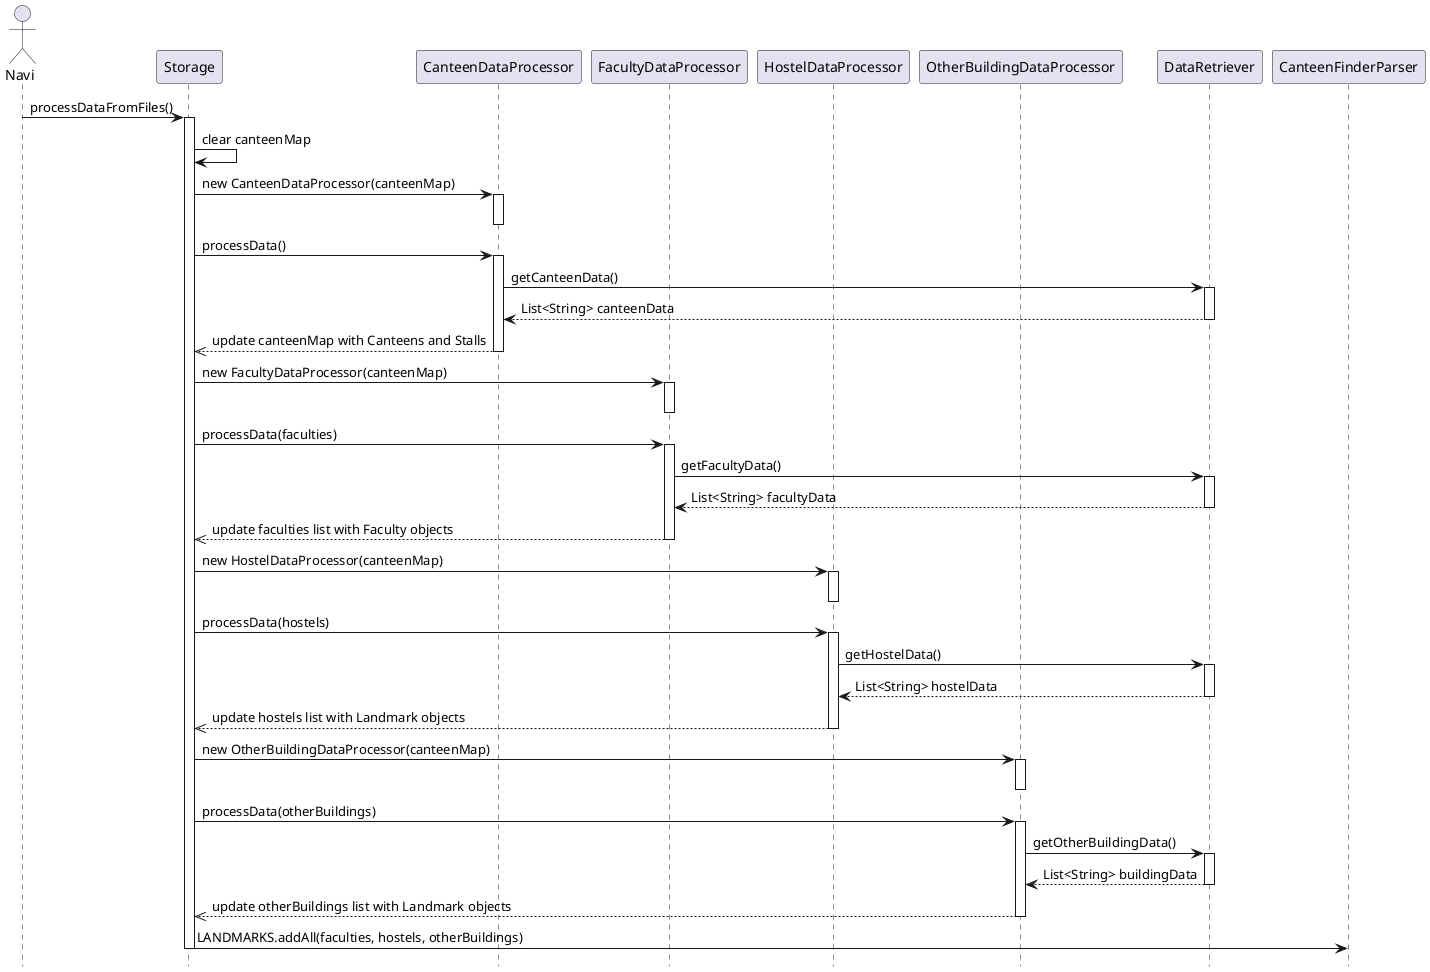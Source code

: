 @startuml
' Hide the bottom lifeline boxes (those vertical dashed lines with the "X" at the bottom)
hide footbox

Actor Navi

participant Storage
participant CanteenDataProcessor
participant FacultyDataProcessor
participant HostelDataProcessor
participant OtherBuildingDataProcessor
participant DataRetriever
participant CanteenFinderParser

Navi -> Storage : processDataFromFiles()
activate Storage

Storage -> Storage : clear canteenMap

Storage -> CanteenDataProcessor : new CanteenDataProcessor(canteenMap)
activate CanteenDataProcessor
deactivate CanteenDataProcessor

Storage -> CanteenDataProcessor : processData()
activate CanteenDataProcessor
CanteenDataProcessor -> DataRetriever : getCanteenData()
activate DataRetriever
DataRetriever --> CanteenDataProcessor : List<String> canteenData
deactivate DataRetriever
CanteenDataProcessor -->> Storage : update canteenMap with Canteens and Stalls
deactivate CanteenDataProcessor

Storage -> FacultyDataProcessor : new FacultyDataProcessor(canteenMap)
activate FacultyDataProcessor
deactivate FacultyDataProcessor

Storage -> FacultyDataProcessor : processData(faculties)
activate FacultyDataProcessor
FacultyDataProcessor -> DataRetriever : getFacultyData()
activate DataRetriever
DataRetriever --> FacultyDataProcessor : List<String> facultyData
deactivate DataRetriever
FacultyDataProcessor -->> Storage : update faculties list with Faculty objects
deactivate FacultyDataProcessor

Storage -> HostelDataProcessor : new HostelDataProcessor(canteenMap)
activate HostelDataProcessor
deactivate HostelDataProcessor

Storage -> HostelDataProcessor : processData(hostels)
activate HostelDataProcessor
HostelDataProcessor -> DataRetriever : getHostelData()
activate DataRetriever
DataRetriever --> HostelDataProcessor : List<String> hostelData
deactivate DataRetriever
HostelDataProcessor -->> Storage : update hostels list with Landmark objects
deactivate HostelDataProcessor

Storage -> OtherBuildingDataProcessor : new OtherBuildingDataProcessor(canteenMap)
activate OtherBuildingDataProcessor
deactivate OtherBuildingDataProcessor

Storage -> OtherBuildingDataProcessor : processData(otherBuildings)
activate OtherBuildingDataProcessor
OtherBuildingDataProcessor -> DataRetriever : getOtherBuildingData()
activate DataRetriever
DataRetriever --> OtherBuildingDataProcessor : List<String> buildingData
deactivate DataRetriever
OtherBuildingDataProcessor -->> Storage : update otherBuildings list with Landmark objects
deactivate OtherBuildingDataProcessor

Storage -> CanteenFinderParser : LANDMARKS.addAll(faculties, hostels, otherBuildings)
deactivate Storage
@enduml
